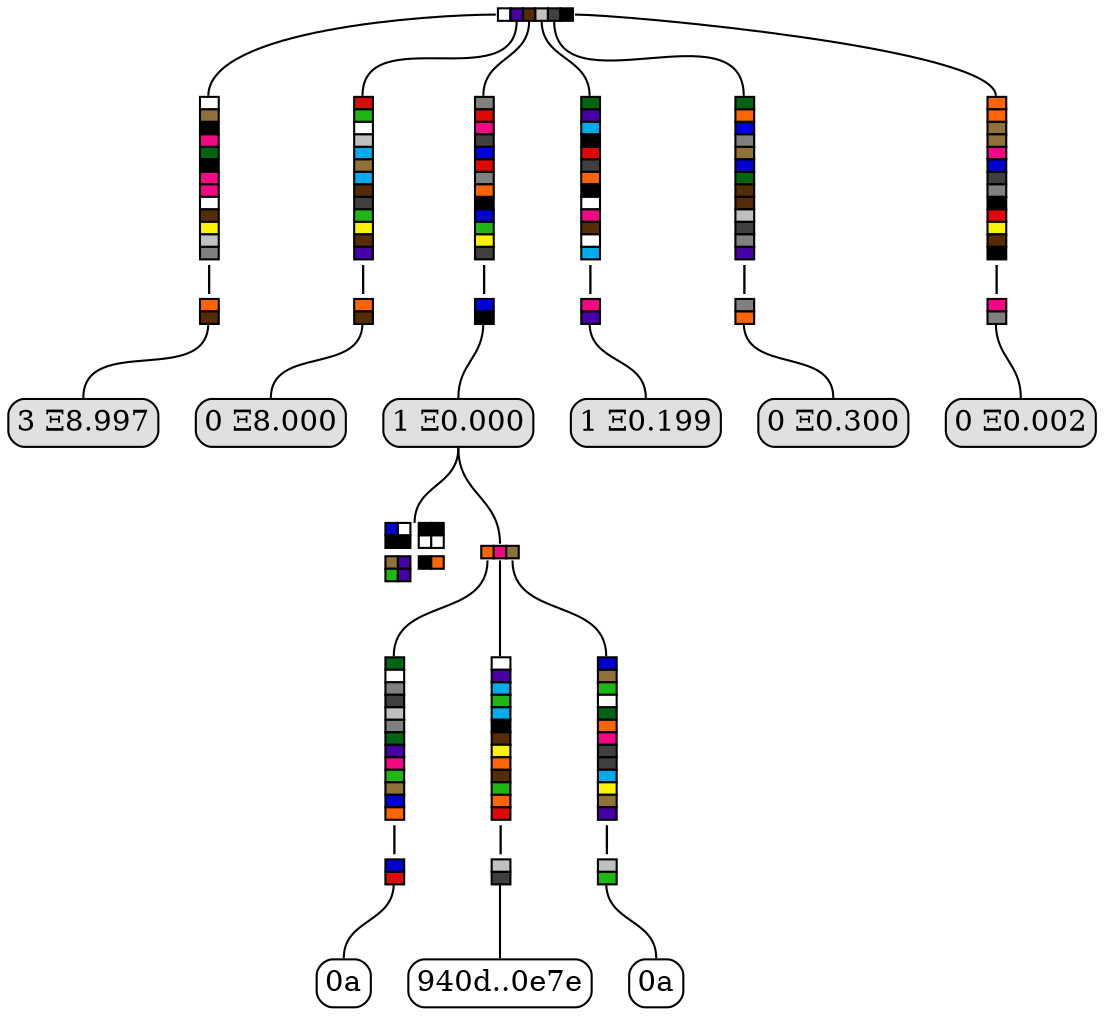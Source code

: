 digraph trie {
		node [shape=none margin=0 width=0 height=0]
		edge [dir = none headport=n tailport=s]
	
	n_ [label=<
	<table border="0" color="#000000" cellborder="1" cellspacing="0">
		<tr>

			<td bgcolor="#FFFFFF" port="h0"></td>

			<td bgcolor="#4700A5" port="h5"></td>

			<td bgcolor="#562C05" port="h10"></td>

			<td bgcolor="#C0C0C0" port="h12"></td>

			<td bgcolor="#404040" port="h14"></td>

			<td bgcolor="#000000" port="h15"></td>

		</tr>
	</table>
    >];
	n_:h0 -> n_00;
	n_:h5 -> n_05;
	n_:h10 -> n_0a;
	n_:h12 -> n_0c;
	n_:h14 -> n_0e;
	n_:h15 -> n_0f;

	n_00 [label=<
	<table border="0" color="#000000" cellborder="1" cellspacing="0">
			<tr><td bgcolor="#FFFFFF"></td></tr>
				<tr><td bgcolor="#90713A"></td></tr>
				<tr><td bgcolor="#000000"></td></tr>
				<tr><td bgcolor="#F20884"></td></tr>
				<tr><td bgcolor="#006412"></td></tr>
				<tr><td bgcolor="#000000"></td></tr>
				<tr><td bgcolor="#F20884"></td></tr>
				<tr><td bgcolor="#F20884"></td></tr>
				<tr><td bgcolor="#FFFFFF"></td></tr>
				<tr><td bgcolor="#562C05"></td></tr>
				<tr><td bgcolor="#FBF305"></td></tr>
				<tr><td bgcolor="#C0C0C0"></td></tr>
				<tr><td bgcolor="#808080"></td></tr>
				<tr><td border="0">|</td></tr>
					<tr><td bgcolor="#FF6403"></td></tr>
				<tr><td bgcolor="#562C05"></td></tr>
		
	</table>
	>];
	e_00000b0f04090f0404000a010c0d000502070e040d00060e020706050605040c000f05060405020205070501060d0709030a090b080d0600040d0c0f0d0f020a10 [label="3 Ξ8.997" margin=0.05 shape=Mrecord fillcolor="#E0E0E0" style=filled];
	n_00 -> e_00000b0f04090f0404000a010c0d000502070e040d00060e020706050605040c000f05060405020205070501060d0709030a090b080d0600040d0c0f0d0f020a10;

	n_05 [label=<
	<table border="0" color="#000000" cellborder="1" cellspacing="0">
			<tr><td bgcolor="#DD0907"></td></tr>
				<tr><td bgcolor="#1FB714"></td></tr>
				<tr><td bgcolor="#FFFFFF"></td></tr>
				<tr><td bgcolor="#C0C0C0"></td></tr>
				<tr><td bgcolor="#02ABEA"></td></tr>
				<tr><td bgcolor="#90713A"></td></tr>
				<tr><td bgcolor="#02ABEA"></td></tr>
				<tr><td bgcolor="#562C05"></td></tr>
				<tr><td bgcolor="#404040"></td></tr>
				<tr><td bgcolor="#1FB714"></td></tr>
				<tr><td bgcolor="#FBF305"></td></tr>
				<tr><td bgcolor="#562C05"></td></tr>
				<tr><td bgcolor="#4700A5"></td></tr>
				<tr><td border="0">|</td></tr>
					<tr><td bgcolor="#FF6403"></td></tr>
				<tr><td bgcolor="#562C05"></td></tr>
		
	</table>
	>];
	e_050308000c070b070a0e08010a05080e0b09080d090c07080d0e040a010f0d070f0d090503050f0c0905030e0d020b0e0600020d0a0a0a04010706070301020a10 [label="0 Ξ8.000" margin=0.05 shape=Mrecord fillcolor="#E0E0E0" style=filled];
	n_05 -> e_050308000c070b070a0e08010a05080e0b09080d090c07080d0e040a010f0d070f0d090503050f0c0905030e0d020b0e0600020d0a0a0a04010706070301020a10;

	n_0a [label=<
	<table border="0" color="#000000" cellborder="1" cellspacing="0">
			<tr><td bgcolor="#808080"></td></tr>
				<tr><td bgcolor="#DD0907"></td></tr>
				<tr><td bgcolor="#F20884"></td></tr>
				<tr><td bgcolor="#404040"></td></tr>
				<tr><td bgcolor="#0000D3"></td></tr>
				<tr><td bgcolor="#DD0907"></td></tr>
				<tr><td bgcolor="#808080"></td></tr>
				<tr><td bgcolor="#FF6403"></td></tr>
				<tr><td bgcolor="#000000"></td></tr>
				<tr><td bgcolor="#0000D3"></td></tr>
				<tr><td bgcolor="#1FB714"></td></tr>
				<tr><td bgcolor="#FBF305"></td></tr>
				<tr><td bgcolor="#404040"></td></tr>
				<tr><td border="0">|</td></tr>
					<tr><td bgcolor="#0000D3"></td></tr>
				<tr><td bgcolor="#000000"></td></tr>
		
	</table>
	>];
	e_0a0d03040e06030d020f0608010e0d0c0c060e0201020f04080802080d0703000b07000b09000a0202030f0700080a040e0c0c0808080a01050d010a0d05060f10 [label="1 Ξ0.000" margin=0.05 shape=Mrecord fillcolor="#E0E0E0" style=filled];
	n_0a -> e_0a0d03040e06030d020f0608010e0d0c0c060e0201020f04080802080d0703000b07000b09000a0202030f0700080a040e0c0c0808080a01050d010a0d05060f10;

	c_0a0d03040e06030d020f0608010e0d0c0c060e0201020f04080802080d0703000b07000b09000a0202030f0700080a040e0c0c0808080a01050d010a0d05060f10 [label=<
	<table border="0" color="#000000" cellborder="1" cellspacing="0">
			<tr><td bgcolor="#0000D3"></td><td bgcolor="#FFFFFF"></td><td rowspan="2" border="0"></td><td bgcolor="#000000"></td><td bgcolor="#000000"></td></tr>
				<tr><td bgcolor="#000000"></td><td bgcolor="#000000"></td><td bgcolor="#FFFFFF"></td><td bgcolor="#FFFFFF"></td></tr>
				<tr><td colspan="32" border="0"></td></tr>
				<tr><td bgcolor="#90713A"></td><td bgcolor="#4700A5"></td><td rowspan="2" border="0"></td><td bgcolor="#000000"></td><td bgcolor="#FF6403"></td></tr>
				<tr><td bgcolor="#1FB714"></td><td bgcolor="#4700A5"></td><td colspan="20" border="0"></td></tr>
		
	</table>
	>];
	e_0a0d03040e06030d020f0608010e0d0c0c060e0201020f04080802080d0703000b07000b09000a0202030f0700080a040e0c0c0808080a01050d010a0d05060f10 -> c_0a0d03040e06030d020f0608010e0d0c0c060e0201020f04080802080d0703000b07000b09000a0202030f0700080a040e0c0c0808080a01050d010a0d05060f10;
				
	n_0a0d03040e06030d020f0608010e0d0c0c060e0201020f04080802080d0703000b07000b09000a0202030f0700080a040e0c0c0808080a01050d010a0d05060f [label=<
	<table border="0" color="#000000" cellborder="1" cellspacing="0">
		<tr>

			<td bgcolor="#FF6403" port="h2"></td>

			<td bgcolor="#F20884" port="h4"></td>

			<td bgcolor="#90713A" port="h11"></td>

		</tr>
	</table>
    >];
	n_0a0d03040e06030d020f0608010e0d0c0c060e0201020f04080802080d0703000b07000b09000a0202030f0700080a040e0c0c0808080a01050d010a0d05060f:h2 -> n_0a0d03040e06030d020f0608010e0d0c0c060e0201020f04080802080d0703000b07000b09000a0202030f0700080a040e0c0c0808080a01050d010a0d05060f02;
	n_0a0d03040e06030d020f0608010e0d0c0c060e0201020f04080802080d0703000b07000b09000a0202030f0700080a040e0c0c0808080a01050d010a0d05060f:h4 -> n_0a0d03040e06030d020f0608010e0d0c0c060e0201020f04080802080d0703000b07000b09000a0202030f0700080a040e0c0c0808080a01050d010a0d05060f04;
	n_0a0d03040e06030d020f0608010e0d0c0c060e0201020f04080802080d0703000b07000b09000a0202030f0700080a040e0c0c0808080a01050d010a0d05060f:h11 -> n_0a0d03040e06030d020f0608010e0d0c0c060e0201020f04080802080d0703000b07000b09000a0202030f0700080a040e0c0c0808080a01050d010a0d05060f0b;

	n_0a0d03040e06030d020f0608010e0d0c0c060e0201020f04080802080d0703000b07000b09000a0202030f0700080a040e0c0c0808080a01050d010a0d05060f02 [label=<
	<table border="0" color="#000000" cellborder="1" cellspacing="0">
			<tr><td bgcolor="#006412"></td></tr>
				<tr><td bgcolor="#FFFFFF"></td></tr>
				<tr><td bgcolor="#808080"></td></tr>
				<tr><td bgcolor="#404040"></td></tr>
				<tr><td bgcolor="#C0C0C0"></td></tr>
				<tr><td bgcolor="#808080"></td></tr>
				<tr><td bgcolor="#006412"></td></tr>
				<tr><td bgcolor="#4700A5"></td></tr>
				<tr><td bgcolor="#F20884"></td></tr>
				<tr><td bgcolor="#1FB714"></td></tr>
				<tr><td bgcolor="#90713A"></td></tr>
				<tr><td bgcolor="#0000D3"></td></tr>
				<tr><td bgcolor="#FF6403"></td></tr>
				<tr><td border="0">|</td></tr>
					<tr><td bgcolor="#0000D3"></td></tr>
				<tr><td bgcolor="#DD0907"></td></tr>
		
	</table>
	>];
	e_0a0d03040e06030d020f0608010e0d0c0c060e0201020f04080802080d0703000b07000b09000a0202030f0700080a040e0c0c0808080a01050d010a0d05060f0209000d0e0c0d090504080b06020a080d06000304050a0908080308060f0c08040b0a060b0c09050408040000080f060306020f09030106000e0f030e05060310 [label="0a" margin=0.05 shape=Mrecord];
	n_0a0d03040e06030d020f0608010e0d0c0c060e0201020f04080802080d0703000b07000b09000a0202030f0700080a040e0c0c0808080a01050d010a0d05060f02 -> e_0a0d03040e06030d020f0608010e0d0c0c060e0201020f04080802080d0703000b07000b09000a0202030f0700080a040e0c0c0808080a01050d010a0d05060f0209000d0e0c0d090504080b06020a080d06000304050a0908080308060f0c08040b0a060b0c09050408040000080f060306020f09030106000e0f030e05060310;
	
	n_0a0d03040e06030d020f0608010e0d0c0c060e0201020f04080802080d0703000b07000b09000a0202030f0700080a040e0c0c0808080a01050d010a0d05060f04 [label=<
	<table border="0" color="#000000" cellborder="1" cellspacing="0">
			<tr><td bgcolor="#FFFFFF"></td></tr>
				<tr><td bgcolor="#4700A5"></td></tr>
				<tr><td bgcolor="#02ABEA"></td></tr>
				<tr><td bgcolor="#1FB714"></td></tr>
				<tr><td bgcolor="#02ABEA"></td></tr>
				<tr><td bgcolor="#000000"></td></tr>
				<tr><td bgcolor="#562C05"></td></tr>
				<tr><td bgcolor="#FBF305"></td></tr>
				<tr><td bgcolor="#FF6403"></td></tr>
				<tr><td bgcolor="#562C05"></td></tr>
				<tr><td bgcolor="#1FB714"></td></tr>
				<tr><td bgcolor="#FF6403"></td></tr>
				<tr><td bgcolor="#DD0907"></td></tr>
				<tr><td border="0">|</td></tr>
					<tr><td bgcolor="#C0C0C0"></td></tr>
				<tr><td bgcolor="#404040"></td></tr>
		
	</table>
	>];
	e_0a0d03040e06030d020f0608010e0d0c0c060e0201020f04080802080d0703000b07000b09000a0202030f0700080a040e0c0c0808080a01050d010a0d05060f0400050708070f0a01020a0802030e000f020b070603010c0c04010b030b0a080802080b030302010c0a0801010101010f0a07050c0d030a0a030b0b050a0c0e10 [label="940d..0e7e" margin=0.05 shape=Mrecord];
	n_0a0d03040e06030d020f0608010e0d0c0c060e0201020f04080802080d0703000b07000b09000a0202030f0700080a040e0c0c0808080a01050d010a0d05060f04 -> e_0a0d03040e06030d020f0608010e0d0c0c060e0201020f04080802080d0703000b07000b09000a0202030f0700080a040e0c0c0808080a01050d010a0d05060f0400050708070f0a01020a0802030e000f020b070603010c0c04010b030b0a080802080b030302010c0a0801010101010f0a07050c0d030a0a030b0b050a0c0e10;
	
	n_0a0d03040e06030d020f0608010e0d0c0c060e0201020f04080802080d0703000b07000b09000a0202030f0700080a040e0c0c0808080a01050d010a0d05060f0b [label=<
	<table border="0" color="#000000" cellborder="1" cellspacing="0">
			<tr><td bgcolor="#0000D3"></td></tr>
				<tr><td bgcolor="#90713A"></td></tr>
				<tr><td bgcolor="#1FB714"></td></tr>
				<tr><td bgcolor="#FFFFFF"></td></tr>
				<tr><td bgcolor="#006412"></td></tr>
				<tr><td bgcolor="#FF6403"></td></tr>
				<tr><td bgcolor="#F20884"></td></tr>
				<tr><td bgcolor="#404040"></td></tr>
				<tr><td bgcolor="#404040"></td></tr>
				<tr><td bgcolor="#02ABEA"></td></tr>
				<tr><td bgcolor="#FBF305"></td></tr>
				<tr><td bgcolor="#90713A"></td></tr>
				<tr><td bgcolor="#4700A5"></td></tr>
				<tr><td border="0">|</td></tr>
					<tr><td bgcolor="#C0C0C0"></td></tr>
				<tr><td bgcolor="#1FB714"></td></tr>
		
	</table>
	>];
	e_0a0d03040e06030d020f0608010e0d0c0c060e0201020f04080802080d0703000b07000b09000a0202030f0700080a040e0c0c0808080a01050d010a0d05060f0b060b08000902040e0e07010b0500060e01060a0000000e00000b000f080f030a08020f05030709010c060b08070f050905080f0d0f0506020f030d01020c0810 [label="0a" margin=0.05 shape=Mrecord];
	n_0a0d03040e06030d020f0608010e0d0c0c060e0201020f04080802080d0703000b07000b09000a0202030f0700080a040e0c0c0808080a01050d010a0d05060f0b -> e_0a0d03040e06030d020f0608010e0d0c0c060e0201020f04080802080d0703000b07000b09000a0202030f0700080a040e0c0c0808080a01050d010a0d05060f0b060b08000902040e0e07010b0500060e01060a0000000e00000b000f080f030a08020f05030709010c060b08070f050905080f0d0f0506020f030d01020c0810;
	e_0a0d03040e06030d020f0608010e0d0c0c060e0201020f04080802080d0703000b07000b09000a0202030f0700080a040e0c0c0808080a01050d010a0d05060f10 -> n_0a0d03040e06030d020f0608010e0d0c0c060e0201020f04080802080d0703000b07000b09000a0202030f0700080a040e0c0c0808080a01050d010a0d05060f;
	
	n_0c [label=<
	<table border="0" color="#000000" cellborder="1" cellspacing="0">
			<tr><td bgcolor="#006412"></td></tr>
				<tr><td bgcolor="#4700A5"></td></tr>
				<tr><td bgcolor="#02ABEA"></td></tr>
				<tr><td bgcolor="#000000"></td></tr>
				<tr><td bgcolor="#DD0907"></td></tr>
				<tr><td bgcolor="#404040"></td></tr>
				<tr><td bgcolor="#FF6403"></td></tr>
				<tr><td bgcolor="#000000"></td></tr>
				<tr><td bgcolor="#FFFFFF"></td></tr>
				<tr><td bgcolor="#F20884"></td></tr>
				<tr><td bgcolor="#562C05"></td></tr>
				<tr><td bgcolor="#FFFFFF"></td></tr>
				<tr><td bgcolor="#02ABEA"></td></tr>
				<tr><td border="0">|</td></tr>
					<tr><td bgcolor="#F20884"></td></tr>
				<tr><td bgcolor="#4700A5"></td></tr>
		
	</table>
	>];
	e_0c0905070f030e020f00040a000706040c030a000409010b0107050f06090902060d0a06010e0f0b0c0c080f06010f0a010405050f0d020d020b040c0d0d040510 [label="1 Ξ0.199" margin=0.05 shape=Mrecord fillcolor="#E0E0E0" style=filled];
	n_0c -> e_0c0905070f030e020f00040a000706040c030a000409010b0107050f06090902060d0a06010e0f0b0c0c080f06010f0a010405050f0d020d020b040c0d0d040510;

	n_0e [label=<
	<table border="0" color="#000000" cellborder="1" cellspacing="0">
			<tr><td bgcolor="#006412"></td></tr>
				<tr><td bgcolor="#FF6403"></td></tr>
				<tr><td bgcolor="#0000D3"></td></tr>
				<tr><td bgcolor="#808080"></td></tr>
				<tr><td bgcolor="#90713A"></td></tr>
				<tr><td bgcolor="#0000D3"></td></tr>
				<tr><td bgcolor="#006412"></td></tr>
				<tr><td bgcolor="#562C05"></td></tr>
				<tr><td bgcolor="#562C05"></td></tr>
				<tr><td bgcolor="#C0C0C0"></td></tr>
				<tr><td bgcolor="#404040"></td></tr>
				<tr><td bgcolor="#808080"></td></tr>
				<tr><td bgcolor="#4700A5"></td></tr>
				<tr><td border="0">|</td></tr>
					<tr><td bgcolor="#808080"></td></tr>
				<tr><td bgcolor="#FF6403"></td></tr>
		
	</table>
	>];
	e_0e0902060d0b06090a0a0c0e0d0501080e090b090f000f0403040a0407030e070107040100090c0904030504080b0b080f02030b0e04010c0a07060d090a0d0210 [label="0 Ξ0.300" margin=0.05 shape=Mrecord fillcolor="#E0E0E0" style=filled];
	n_0e -> e_0e0902060d0b06090a0a0c0e0d0501080e090b090f000f0403040a0407030e070107040100090c0904030504080b0b080f02030b0e04010c0a07060d090a0d0210;

	n_0f [label=<
	<table border="0" color="#000000" cellborder="1" cellspacing="0">
			<tr><td bgcolor="#FF6403"></td></tr>
				<tr><td bgcolor="#FF6403"></td></tr>
				<tr><td bgcolor="#90713A"></td></tr>
				<tr><td bgcolor="#90713A"></td></tr>
				<tr><td bgcolor="#F20884"></td></tr>
				<tr><td bgcolor="#0000D3"></td></tr>
				<tr><td bgcolor="#404040"></td></tr>
				<tr><td bgcolor="#808080"></td></tr>
				<tr><td bgcolor="#000000"></td></tr>
				<tr><td bgcolor="#DD0907"></td></tr>
				<tr><td bgcolor="#FBF305"></td></tr>
				<tr><td bgcolor="#562C05"></td></tr>
				<tr><td bgcolor="#000000"></td></tr>
				<tr><td border="0">|</td></tr>
					<tr><td bgcolor="#F20884"></td></tr>
				<tr><td bgcolor="#808080"></td></tr>
		
	</table>
	>];
	e_0f02020b0b04060e0d0f03010a0f0805050903080b0e0f0a0a0807000e0d030d08060a040a0d09030a090e0c0f070c06030c0e0a0a08000d0a0e0a090a0c040d10 [label="0 Ξ0.002" margin=0.05 shape=Mrecord fillcolor="#E0E0E0" style=filled];
	n_0f -> e_0f02020b0b04060e0d0f03010a0f0805050903080b0e0f0a0a0807000e0d030d08060a040a0d09030a090e0c0f070c06030c0e0a0a08000d0a0e0a090a0c040d10;
}
